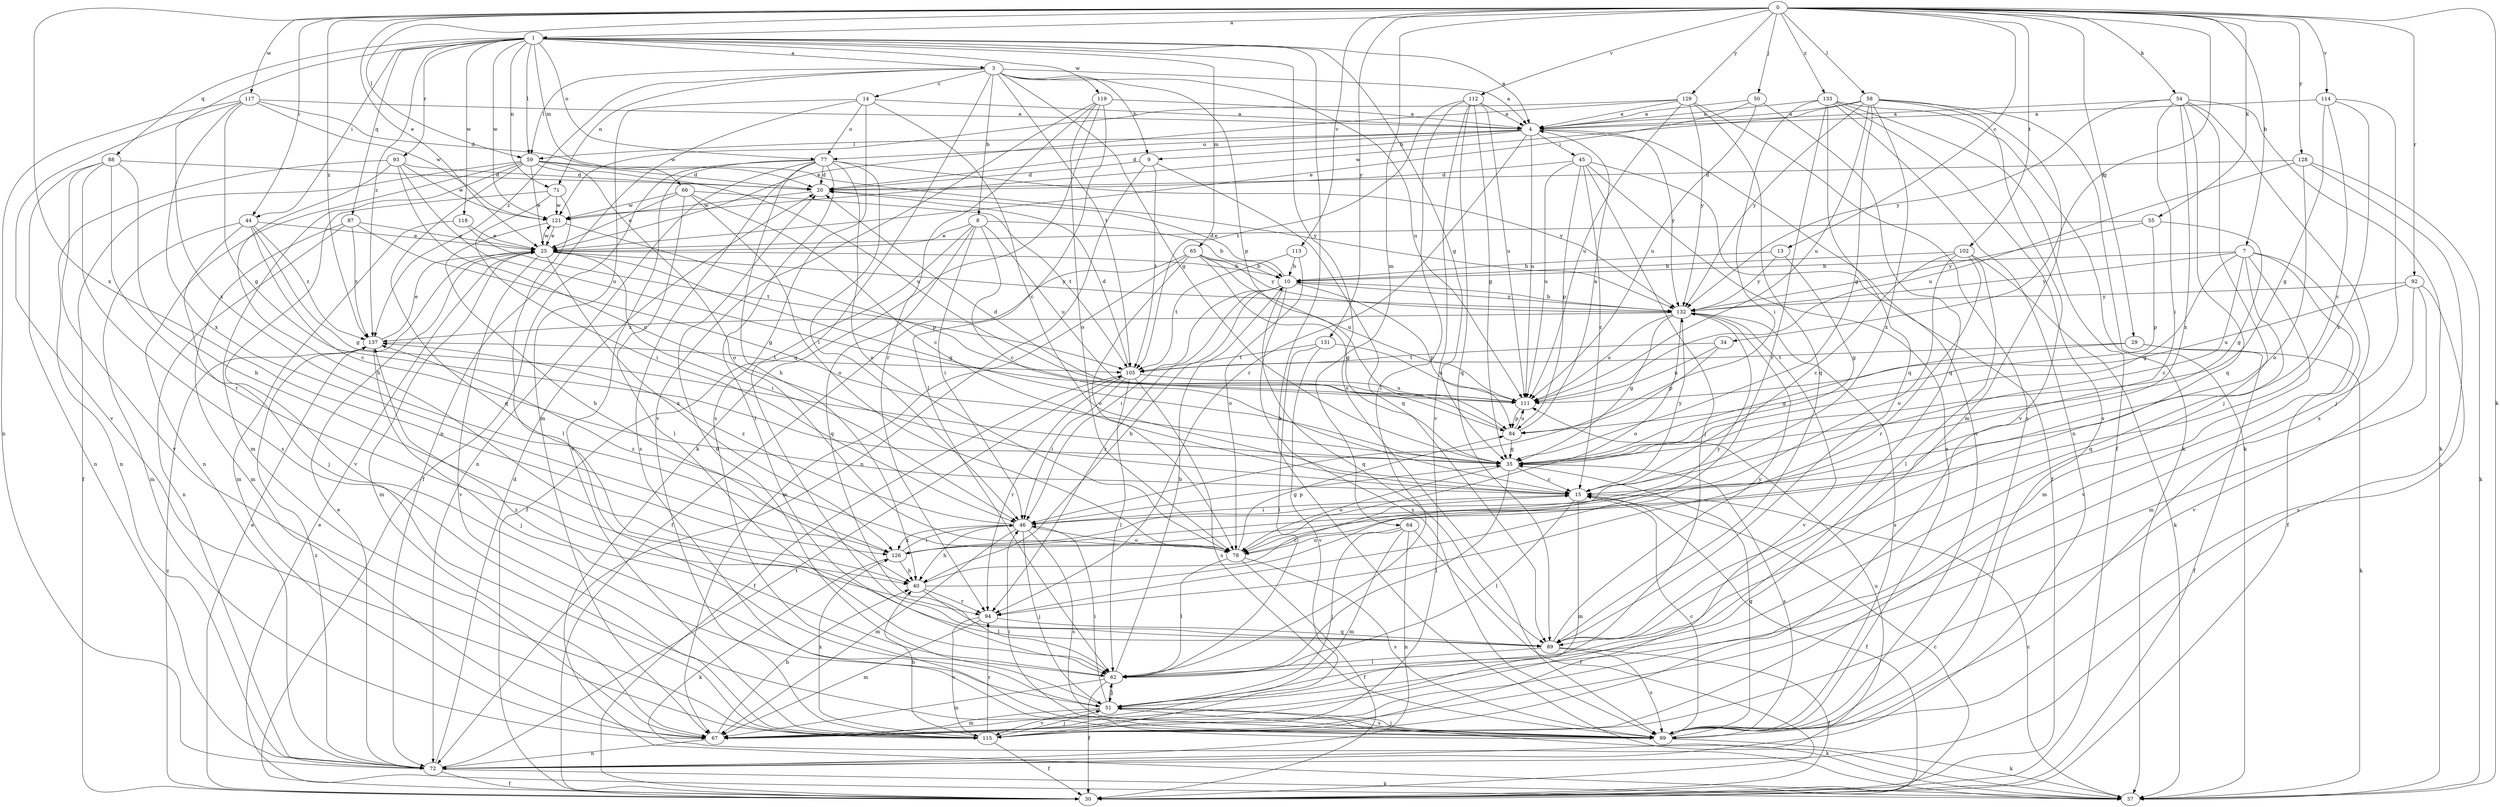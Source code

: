 strict digraph  {
0;
1;
3;
4;
7;
8;
9;
10;
13;
14;
15;
20;
25;
29;
30;
34;
35;
40;
44;
45;
46;
50;
51;
54;
55;
57;
58;
59;
62;
64;
65;
66;
67;
71;
72;
77;
78;
84;
87;
88;
89;
92;
93;
94;
99;
102;
105;
111;
112;
113;
114;
115;
117;
118;
119;
121;
126;
128;
129;
131;
132;
133;
137;
0 -> 1  [label=a];
0 -> 7  [label=b];
0 -> 13  [label=c];
0 -> 25  [label=e];
0 -> 29  [label=f];
0 -> 34  [label=g];
0 -> 44  [label=i];
0 -> 50  [label=j];
0 -> 54  [label=k];
0 -> 55  [label=k];
0 -> 57  [label=k];
0 -> 58  [label=l];
0 -> 59  [label=l];
0 -> 64  [label=m];
0 -> 92  [label=r];
0 -> 102  [label=t];
0 -> 112  [label=v];
0 -> 113  [label=v];
0 -> 114  [label=v];
0 -> 117  [label=w];
0 -> 126  [label=x];
0 -> 128  [label=y];
0 -> 129  [label=y];
0 -> 131  [label=y];
0 -> 133  [label=z];
0 -> 137  [label=z];
1 -> 3  [label=a];
1 -> 4  [label=a];
1 -> 35  [label=g];
1 -> 44  [label=i];
1 -> 57  [label=k];
1 -> 59  [label=l];
1 -> 65  [label=m];
1 -> 66  [label=m];
1 -> 71  [label=n];
1 -> 77  [label=o];
1 -> 87  [label=q];
1 -> 88  [label=q];
1 -> 93  [label=r];
1 -> 99  [label=s];
1 -> 118  [label=w];
1 -> 119  [label=w];
1 -> 121  [label=w];
1 -> 126  [label=x];
1 -> 137  [label=z];
3 -> 4  [label=a];
3 -> 8  [label=b];
3 -> 9  [label=b];
3 -> 14  [label=c];
3 -> 35  [label=g];
3 -> 59  [label=l];
3 -> 71  [label=n];
3 -> 84  [label=p];
3 -> 89  [label=q];
3 -> 105  [label=t];
3 -> 111  [label=u];
3 -> 137  [label=z];
4 -> 9  [label=b];
4 -> 20  [label=d];
4 -> 45  [label=i];
4 -> 59  [label=l];
4 -> 77  [label=o];
4 -> 94  [label=r];
4 -> 99  [label=s];
4 -> 111  [label=u];
4 -> 132  [label=y];
7 -> 10  [label=b];
7 -> 15  [label=c];
7 -> 30  [label=f];
7 -> 35  [label=g];
7 -> 67  [label=m];
7 -> 89  [label=q];
7 -> 115  [label=v];
7 -> 132  [label=y];
8 -> 10  [label=b];
8 -> 15  [label=c];
8 -> 25  [label=e];
8 -> 30  [label=f];
8 -> 46  [label=i];
8 -> 89  [label=q];
8 -> 111  [label=u];
9 -> 20  [label=d];
9 -> 72  [label=n];
9 -> 89  [label=q];
9 -> 105  [label=t];
10 -> 20  [label=d];
10 -> 40  [label=h];
10 -> 46  [label=i];
10 -> 84  [label=p];
10 -> 89  [label=q];
10 -> 94  [label=r];
10 -> 99  [label=s];
10 -> 132  [label=y];
13 -> 10  [label=b];
13 -> 35  [label=g];
13 -> 132  [label=y];
14 -> 4  [label=a];
14 -> 15  [label=c];
14 -> 67  [label=m];
14 -> 72  [label=n];
14 -> 77  [label=o];
14 -> 99  [label=s];
15 -> 30  [label=f];
15 -> 46  [label=i];
15 -> 62  [label=l];
15 -> 67  [label=m];
15 -> 132  [label=y];
20 -> 121  [label=w];
25 -> 10  [label=b];
25 -> 35  [label=g];
25 -> 46  [label=i];
25 -> 67  [label=m];
25 -> 115  [label=v];
25 -> 121  [label=w];
25 -> 126  [label=x];
25 -> 132  [label=y];
29 -> 30  [label=f];
29 -> 35  [label=g];
29 -> 57  [label=k];
29 -> 105  [label=t];
30 -> 15  [label=c];
30 -> 25  [label=e];
30 -> 137  [label=z];
34 -> 84  [label=p];
34 -> 105  [label=t];
34 -> 111  [label=u];
35 -> 15  [label=c];
35 -> 62  [label=l];
35 -> 78  [label=o];
35 -> 99  [label=s];
40 -> 15  [label=c];
40 -> 62  [label=l];
40 -> 94  [label=r];
40 -> 132  [label=y];
44 -> 15  [label=c];
44 -> 25  [label=e];
44 -> 35  [label=g];
44 -> 51  [label=j];
44 -> 67  [label=m];
44 -> 137  [label=z];
45 -> 15  [label=c];
45 -> 20  [label=d];
45 -> 30  [label=f];
45 -> 51  [label=j];
45 -> 84  [label=p];
45 -> 99  [label=s];
45 -> 111  [label=u];
46 -> 35  [label=g];
46 -> 40  [label=h];
46 -> 51  [label=j];
46 -> 67  [label=m];
46 -> 78  [label=o];
46 -> 99  [label=s];
46 -> 126  [label=x];
46 -> 137  [label=z];
50 -> 4  [label=a];
50 -> 25  [label=e];
50 -> 89  [label=q];
50 -> 111  [label=u];
51 -> 20  [label=d];
51 -> 46  [label=i];
51 -> 57  [label=k];
51 -> 62  [label=l];
51 -> 67  [label=m];
51 -> 99  [label=s];
51 -> 115  [label=v];
54 -> 4  [label=a];
54 -> 46  [label=i];
54 -> 51  [label=j];
54 -> 57  [label=k];
54 -> 89  [label=q];
54 -> 99  [label=s];
54 -> 126  [label=x];
54 -> 132  [label=y];
55 -> 25  [label=e];
55 -> 35  [label=g];
55 -> 84  [label=p];
55 -> 132  [label=y];
57 -> 15  [label=c];
57 -> 25  [label=e];
58 -> 4  [label=a];
58 -> 35  [label=g];
58 -> 57  [label=k];
58 -> 67  [label=m];
58 -> 111  [label=u];
58 -> 115  [label=v];
58 -> 121  [label=w];
58 -> 126  [label=x];
58 -> 132  [label=y];
59 -> 20  [label=d];
59 -> 25  [label=e];
59 -> 30  [label=f];
59 -> 67  [label=m];
59 -> 72  [label=n];
59 -> 78  [label=o];
59 -> 89  [label=q];
59 -> 111  [label=u];
59 -> 132  [label=y];
62 -> 10  [label=b];
62 -> 30  [label=f];
62 -> 51  [label=j];
62 -> 67  [label=m];
62 -> 137  [label=z];
64 -> 30  [label=f];
64 -> 51  [label=j];
64 -> 67  [label=m];
64 -> 72  [label=n];
64 -> 78  [label=o];
65 -> 10  [label=b];
65 -> 30  [label=f];
65 -> 35  [label=g];
65 -> 67  [label=m];
65 -> 78  [label=o];
65 -> 111  [label=u];
65 -> 132  [label=y];
66 -> 15  [label=c];
66 -> 25  [label=e];
66 -> 62  [label=l];
66 -> 78  [label=o];
66 -> 105  [label=t];
66 -> 121  [label=w];
67 -> 40  [label=h];
67 -> 72  [label=n];
71 -> 46  [label=i];
71 -> 62  [label=l];
71 -> 115  [label=v];
71 -> 121  [label=w];
72 -> 20  [label=d];
72 -> 25  [label=e];
72 -> 30  [label=f];
72 -> 57  [label=k];
72 -> 105  [label=t];
72 -> 111  [label=u];
72 -> 137  [label=z];
77 -> 20  [label=d];
77 -> 30  [label=f];
77 -> 40  [label=h];
77 -> 46  [label=i];
77 -> 62  [label=l];
77 -> 72  [label=n];
77 -> 78  [label=o];
77 -> 99  [label=s];
77 -> 115  [label=v];
77 -> 132  [label=y];
78 -> 30  [label=f];
78 -> 62  [label=l];
78 -> 84  [label=p];
78 -> 99  [label=s];
78 -> 137  [label=z];
84 -> 4  [label=a];
84 -> 20  [label=d];
84 -> 35  [label=g];
84 -> 111  [label=u];
87 -> 25  [label=e];
87 -> 35  [label=g];
87 -> 67  [label=m];
87 -> 72  [label=n];
87 -> 137  [label=z];
88 -> 20  [label=d];
88 -> 40  [label=h];
88 -> 72  [label=n];
88 -> 94  [label=r];
88 -> 99  [label=s];
88 -> 115  [label=v];
89 -> 30  [label=f];
89 -> 62  [label=l];
89 -> 99  [label=s];
89 -> 132  [label=y];
92 -> 67  [label=m];
92 -> 99  [label=s];
92 -> 111  [label=u];
92 -> 115  [label=v];
92 -> 132  [label=y];
93 -> 15  [label=c];
93 -> 20  [label=d];
93 -> 40  [label=h];
93 -> 72  [label=n];
93 -> 111  [label=u];
93 -> 121  [label=w];
94 -> 67  [label=m];
94 -> 89  [label=q];
94 -> 115  [label=v];
99 -> 15  [label=c];
99 -> 35  [label=g];
99 -> 46  [label=i];
99 -> 51  [label=j];
99 -> 57  [label=k];
102 -> 10  [label=b];
102 -> 15  [label=c];
102 -> 57  [label=k];
102 -> 62  [label=l];
102 -> 78  [label=o];
102 -> 94  [label=r];
105 -> 20  [label=d];
105 -> 30  [label=f];
105 -> 46  [label=i];
105 -> 62  [label=l];
105 -> 94  [label=r];
105 -> 99  [label=s];
105 -> 111  [label=u];
111 -> 84  [label=p];
112 -> 4  [label=a];
112 -> 35  [label=g];
112 -> 62  [label=l];
112 -> 89  [label=q];
112 -> 105  [label=t];
112 -> 111  [label=u];
112 -> 115  [label=v];
113 -> 10  [label=b];
113 -> 78  [label=o];
113 -> 105  [label=t];
114 -> 4  [label=a];
114 -> 15  [label=c];
114 -> 35  [label=g];
114 -> 51  [label=j];
114 -> 126  [label=x];
115 -> 30  [label=f];
115 -> 40  [label=h];
115 -> 51  [label=j];
115 -> 94  [label=r];
115 -> 126  [label=x];
117 -> 4  [label=a];
117 -> 20  [label=d];
117 -> 35  [label=g];
117 -> 72  [label=n];
117 -> 115  [label=v];
117 -> 121  [label=w];
117 -> 126  [label=x];
118 -> 25  [label=e];
118 -> 67  [label=m];
118 -> 105  [label=t];
119 -> 4  [label=a];
119 -> 57  [label=k];
119 -> 62  [label=l];
119 -> 78  [label=o];
119 -> 94  [label=r];
119 -> 115  [label=v];
121 -> 25  [label=e];
121 -> 40  [label=h];
121 -> 84  [label=p];
126 -> 40  [label=h];
126 -> 46  [label=i];
126 -> 57  [label=k];
128 -> 20  [label=d];
128 -> 57  [label=k];
128 -> 72  [label=n];
128 -> 78  [label=o];
128 -> 111  [label=u];
129 -> 4  [label=a];
129 -> 25  [label=e];
129 -> 89  [label=q];
129 -> 99  [label=s];
129 -> 111  [label=u];
129 -> 121  [label=w];
129 -> 132  [label=y];
131 -> 62  [label=l];
131 -> 105  [label=t];
131 -> 111  [label=u];
131 -> 115  [label=v];
132 -> 10  [label=b];
132 -> 35  [label=g];
132 -> 78  [label=o];
132 -> 99  [label=s];
132 -> 111  [label=u];
132 -> 115  [label=v];
132 -> 137  [label=z];
133 -> 4  [label=a];
133 -> 30  [label=f];
133 -> 46  [label=i];
133 -> 57  [label=k];
133 -> 72  [label=n];
133 -> 89  [label=q];
133 -> 94  [label=r];
133 -> 99  [label=s];
137 -> 25  [label=e];
137 -> 51  [label=j];
137 -> 105  [label=t];
}

